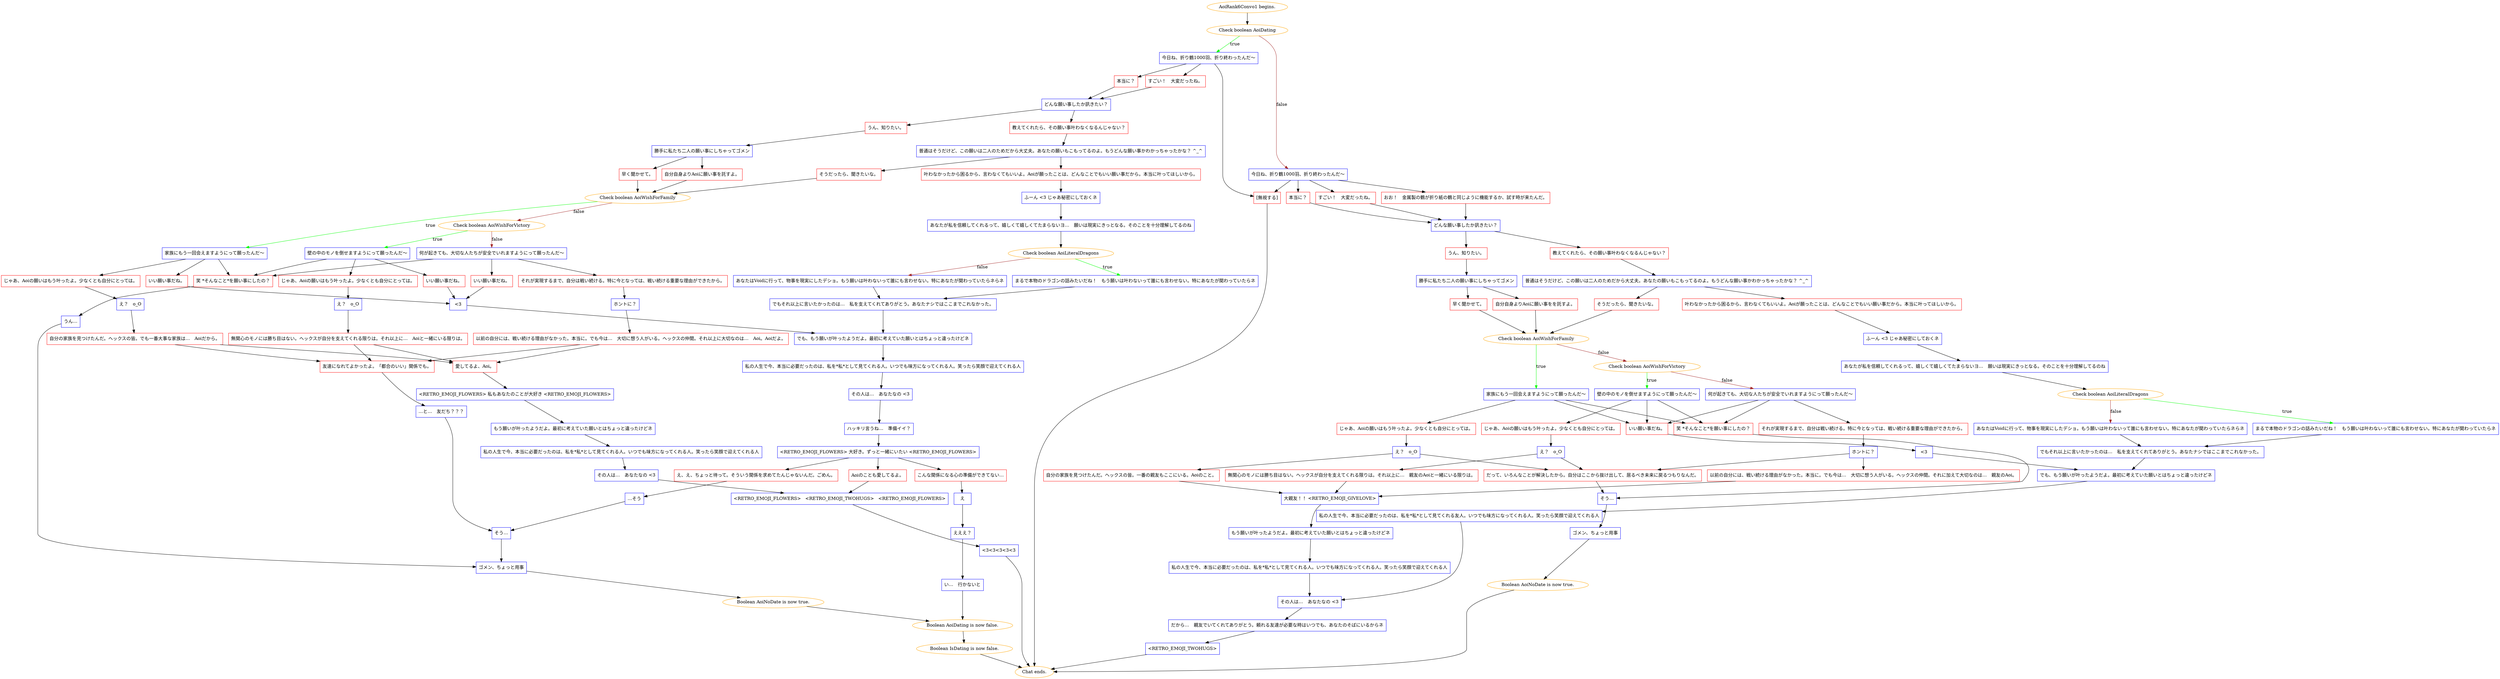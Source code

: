 digraph {
	"AoiRank6Convo1 begins." [color=orange];
		"AoiRank6Convo1 begins." -> j783435710;
	j783435710 [label="Check boolean AoiDating",color=orange];
		j783435710 -> j1449279971 [label=true,color=green];
		j783435710 -> j572639725 [label=false,color=brown];
	j1449279971 [label="今日ね、折り鶴1000羽、折り終わったんだ～",shape=box,color=blue];
		j1449279971 -> j975614115;
		j1449279971 -> j2678689867;
		j1449279971 -> j85835136;
	j572639725 [label="今日ね、折り鶴1000羽、折り終わったんだ～",shape=box,color=blue];
		j572639725 -> j3136418913;
		j572639725 -> j2219605971;
		j572639725 -> j51115809;
		j572639725 -> j85835136;
	j975614115 [label="本当に？",shape=box,color=red];
		j975614115 -> j580594961;
	j2678689867 [label="すごい！　大変だったね。",shape=box,color=red];
		j2678689867 -> j580594961;
	j85835136 [label="[無視する]",shape=box,color=red];
		j85835136 -> "Chat ends.";
	j3136418913 [label="おお！　金属製の鶴が折り紙の鶴と同じように機能するか、試す時が来たんだ。",shape=box,color=red];
		j3136418913 -> j4197458371;
	j2219605971 [label="本当に？",shape=box,color=red];
		j2219605971 -> j4197458371;
	j51115809 [label="すごい！　大変だったね。",shape=box,color=red];
		j51115809 -> j4197458371;
	j580594961 [label="どんな願い事したか訊きたい？",shape=box,color=blue];
		j580594961 -> j3957989787;
		j580594961 -> j3705348279;
	"Chat ends." [color=orange];
	j4197458371 [label="どんな願い事したか訊きたい？",shape=box,color=blue];
		j4197458371 -> j682021847;
		j4197458371 -> j1959546918;
	j3957989787 [label="教えてくれたら、その願い事叶わなくなるんじゃない？",shape=box,color=red];
		j3957989787 -> j317146494;
	j3705348279 [label="うん、知りたい。",shape=box,color=red];
		j3705348279 -> j3470725638;
	j682021847 [label="教えてくれたら、その願い事叶わなくなるんじゃない？",shape=box,color=red];
		j682021847 -> j1838139042;
	j1959546918 [label="うん、知りたい。",shape=box,color=red];
		j1959546918 -> j2644760168;
	j317146494 [label="普通はそうだけど、この願いは二人のためだから大丈夫。あなたの願いもこもってるのよ。もうどんな願い事かわかっちゃったかな？ ^_^",shape=box,color=blue];
		j317146494 -> j2435466890;
		j317146494 -> j1856642433;
	j3470725638 [label="勝手に私たち二人の願い事にしちゃってゴメン",shape=box,color=blue];
		j3470725638 -> j1910660144;
		j3470725638 -> j1753019236;
	j1838139042 [label="普通はそうだけど、この願いは二人のためだから大丈夫。あなたの願いもこもってるのよ。もうどんな願い事かわかっちゃったかな？ ^_^",shape=box,color=blue];
		j1838139042 -> j3744642829;
		j1838139042 -> j2396042108;
	j2644760168 [label="勝手に私たち二人の願い事にしちゃってゴメン",shape=box,color=blue];
		j2644760168 -> j3376944521;
		j2644760168 -> j4005050106;
	j2435466890 [label="叶わなかったから困るから、言わなくてもいいよ。Aoiが願ったことは、どんなことでもいい願い事だから。本当に叶ってほしいから。",shape=box,color=red];
		j2435466890 -> j1456165042;
	j1856642433 [label="そうだったら、聞きたいな。",shape=box,color=red];
		j1856642433 -> j3247860844;
	j1910660144 [label="自分自身よりAoiに願い事を託すよ。",shape=box,color=red];
		j1910660144 -> j3247860844;
	j1753019236 [label="早く聞かせて。",shape=box,color=red];
		j1753019236 -> j3247860844;
	j3744642829 [label="叶わなかったから困るから、言わなくてもいいよ。Aoiが願ったことは、どんなことでもいい願い事だから。本当に叶ってほしいから。",shape=box,color=red];
		j3744642829 -> j1084622877;
	j2396042108 [label="そうだったら、聞きたいな。",shape=box,color=red];
		j2396042108 -> j828909921;
	j3376944521 [label="自分自身よりAoiに願い事をを託すよ。",shape=box,color=red];
		j3376944521 -> j828909921;
	j4005050106 [label="早く聞かせて。",shape=box,color=red];
		j4005050106 -> j828909921;
	j1456165042 [label="ふーん <3 じゃあ秘密にしておくネ",shape=box,color=blue];
		j1456165042 -> j2358839524;
	j3247860844 [label="Check boolean AoiWishForFamily",color=orange];
		j3247860844 -> j3682208801 [label=true,color=green];
		j3247860844 -> j703318390 [label=false,color=brown];
	j1084622877 [label="ふーん <3 じゃあ秘密にしておくネ",shape=box,color=blue];
		j1084622877 -> j1014685062;
	j828909921 [label="Check boolean AoiWishForFamily",color=orange];
		j828909921 -> j309494805 [label=true,color=green];
		j828909921 -> j960399770 [label=false,color=brown];
	j2358839524 [label="あなたが私を信頼してくれるって、嬉しくて嬉しくてたまらないヨ…　願いは現実にきっとなる。そのことを十分理解してるのね",shape=box,color=blue];
		j2358839524 -> j115447101;
	j3682208801 [label="家族にもう一回会えますようにって願ったんだ～",shape=box,color=blue];
		j3682208801 -> j3821849471;
		j3682208801 -> j13738753;
		j3682208801 -> j2979933301;
	j703318390 [label="Check boolean AoiWishForVictory",color=orange];
		j703318390 -> j343626456 [label=true,color=green];
		j703318390 -> j50257679 [label=false,color=brown];
	j1014685062 [label="あなたが私を信頼してくれるって、嬉しくて嬉しくてたまらないヨ…　願いは現実にきっとなる。そのことを十分理解してるのね",shape=box,color=blue];
		j1014685062 -> j3584024800;
	j309494805 [label="家族にもう一回会えますようにって願ったんだ～",shape=box,color=blue];
		j309494805 -> j2020770048;
		j309494805 -> j1910440216;
		j309494805 -> j2146348900;
	j960399770 [label="Check boolean AoiWishForVictory",color=orange];
		j960399770 -> j2935707977 [label=true,color=green];
		j960399770 -> j1748503428 [label=false,color=brown];
	j115447101 [label="Check boolean AoiLiteralDragons",color=orange];
		j115447101 -> j508164060 [label=true,color=green];
		j115447101 -> j2164876462 [label=false,color=brown];
	j3821849471 [label="じゃあ、Aoiの願いはもう叶ったよ。少なくとも自分にとっては。",shape=box,color=red];
		j3821849471 -> j2935578649;
	j13738753 [label="いい願い事だね。",shape=box,color=red];
		j13738753 -> j1843921275;
	j2979933301 [label="笑 *そんなこと*を願い事にしたの？",shape=box,color=red];
		j2979933301 -> j3389163241;
	j343626456 [label="壁の中のモノを倒せますようにって願ったんだ～",shape=box,color=blue];
		j343626456 -> j3383763075;
		j343626456 -> j1909556471;
		j343626456 -> j2979933301;
	j50257679 [label="何が起きても、大切な人たちが安全でいれますようにって願ったんだ～",shape=box,color=blue];
		j50257679 -> j3004269041;
		j50257679 -> j1591631641;
		j50257679 -> j2979933301;
	j3584024800 [label="Check boolean AoiLiteralDragons",color=orange];
		j3584024800 -> j3699350247 [label=true,color=green];
		j3584024800 -> j3384693796 [label=false,color=brown];
	j2020770048 [label="じゃあ、Aoiの願いはもう叶ったよ。少なくとも自分にとっては。",shape=box,color=red];
		j2020770048 -> j1964541713;
	j1910440216 [label="いい願い事だね。",shape=box,color=red];
		j1910440216 -> j4011652926;
	j2146348900 [label="笑 *そんなこと*を願い事にしたの？",shape=box,color=red];
		j2146348900 -> j1096134593;
	j2935707977 [label="壁の中のモノを倒せますようにって願ったんだ～",shape=box,color=blue];
		j2935707977 -> j2601895494;
		j2935707977 -> j1910440216;
		j2935707977 -> j2146348900;
	j1748503428 [label="何が起きても、大切な人たちが安全でいれますようにって願ったんだ～",shape=box,color=blue];
		j1748503428 -> j2698901778;
		j1748503428 -> j1910440216;
		j1748503428 -> j2146348900;
	j508164060 [label="まるで本物のドラゴンの話みたいだね！　もう願いは叶わないって誰にも言わせない。特にあなたが関わっていたらネ",shape=box,color=blue];
		j508164060 -> j144166823;
	j2164876462 [label="あなたはVoidに行って、物事を現実にしたデショ。もう願いは叶わないって誰にも言わせない。特にあなたが関わっていたらネらネ",shape=box,color=blue];
		j2164876462 -> j144166823;
	j2935578649 [label="え？　o_O",shape=box,color=blue];
		j2935578649 -> j4260323990;
	j1843921275 [label="<3",shape=box,color=blue];
		j1843921275 -> j1792129880;
	j3389163241 [label="うん…",shape=box,color=blue];
		j3389163241 -> j3269986432;
	j3383763075 [label="じゃあ、Aoiの願いはもう叶ったよ。少なくとも自分にとっては。",shape=box,color=red];
		j3383763075 -> j4010067969;
	j1909556471 [label="いい願い事だね。",shape=box,color=red];
		j1909556471 -> j1843921275;
	j3004269041 [label="それが実現するまで、自分は戦い続ける。特に今となっては、戦い続ける重要な理由ができたから。",shape=box,color=red];
		j3004269041 -> j1061764508;
	j1591631641 [label="いい願い事だね。",shape=box,color=red];
		j1591631641 -> j1843921275;
	j3699350247 [label="まるで本物のドラゴンの話みたいだね！　もう願いは叶わないって誰にも言わせない。特にあなたが関わっていたらネ",shape=box,color=blue];
		j3699350247 -> j4092446557;
	j3384693796 [label="あなたはVoidに行って、物事を現実にしたデショ。もう願いは叶わないって誰にも言わせない。特にあなたが関わっていたらネらネ",shape=box,color=blue];
		j3384693796 -> j4092446557;
	j1964541713 [label="え？　o_O",shape=box,color=blue];
		j1964541713 -> j3357405239;
		j1964541713 -> j4181764558;
	j4011652926 [label="<3",shape=box,color=blue];
		j4011652926 -> j824049336;
	j1096134593 [label="そう…",shape=box,color=blue];
		j1096134593 -> j1031715323;
	j2601895494 [label="じゃあ、Aoiの願いはもう叶ったよ。少なくとも自分にとっては。",shape=box,color=red];
		j2601895494 -> j4093590078;
	j2698901778 [label="それが実現するまで、自分は戦い続ける。特に今となっては、戦い続ける重要な理由ができたから。",shape=box,color=red];
		j2698901778 -> j2143241352;
	j144166823 [label="でもそれ以上に言いたかったのは…　私を支えてくれてありがとう。あなたナシではここまでこれなかった。",shape=box,color=blue];
		j144166823 -> j1792129880;
	j4260323990 [label="自分の家族を見つけたんだ。ヘックスの皆。でも一番大事な家族は…　Aoiだから。",shape=box,color=red];
		j4260323990 -> j1479207382;
		j4260323990 -> j785797422;
	j1792129880 [label="でも、もう願いが叶ったようだよ。最初に考えていた願いとはちょっと違ったけどネ",shape=box,color=blue];
		j1792129880 -> j20913243;
	j3269986432 [label="ゴメン、ちょっと用事",shape=box,color=blue];
		j3269986432 -> j2447544522;
	j4010067969 [label="え？　o_O",shape=box,color=blue];
		j4010067969 -> j2184997101;
	j1061764508 [label="ホントに？",shape=box,color=blue];
		j1061764508 -> j4248051603;
	j4092446557 [label="でもそれ以上に言いたかったのは…　私を支えてくれてありがとう。あなたナシではここまでこれなかった。",shape=box,color=blue];
		j4092446557 -> j824049336;
	j3357405239 [label="自分の家族を見つけたんだ。ヘックスの皆。一番の親友もここにいる。Aoiのこと。",shape=box,color=red];
		j3357405239 -> j1950368314;
	j4181764558 [label="だって、いろんなことが解決したから。自分はここから抜け出して、居るべき未来に戻るつもりなんだ。",shape=box,color=red];
		j4181764558 -> j1096134593;
	j824049336 [label="でも、もう願いが叶ったようだよ。最初に考えていた願いとはちょっと違ったけどネ",shape=box,color=blue];
		j824049336 -> j2283224617;
	j1031715323 [label="ゴメン、ちょっと用事",shape=box,color=blue];
		j1031715323 -> j2246494386;
	j4093590078 [label="え？　o_O",shape=box,color=blue];
		j4093590078 -> j1620442391;
		j4093590078 -> j4181764558;
	j2143241352 [label="ホントに？",shape=box,color=blue];
		j2143241352 -> j3430821952;
		j2143241352 -> j4181764558;
	j1479207382 [label="愛してるよ、Aoi。",shape=box,color=red];
		j1479207382 -> j3118457547;
	j785797422 [label="友達になれてよかったよ。「都合のいい」関係でも。",shape=box,color=red];
		j785797422 -> j821564434;
	j20913243 [label="私の人生で今、本当に必要だったのは、私を*私*として見てくれる人。いつでも味方になってくれる人。笑ったら笑顔で迎えてくれる人",shape=box,color=blue];
		j20913243 -> j2498797447;
	j2447544522 [label="Boolean AoiNoDate is now true.",color=orange];
		j2447544522 -> j2417470976;
	j2184997101 [label="無関心のモノには勝ち目はない。ヘックスが自分を支えてくれる限りは。それ以上に…　Aoiと一緒にいる限りは。",shape=box,color=red];
		j2184997101 -> j1479207382;
		j2184997101 -> j785797422;
	j4248051603 [label="以前の自分には、戦い続ける理由がなかった。本当に。でも今は…　大切に想う人がいる。ヘックスの仲間。それ以上に大切なのは…　Aoi。Aoiだよ。",shape=box,color=red];
		j4248051603 -> j1479207382;
		j4248051603 -> j785797422;
	j1950368314 [label="大親友！！ <RETRO_EMOJI_GIVELOVE>",shape=box,color=blue];
		j1950368314 -> j3027538397;
	j2283224617 [label="私の人生で今、本当に必要だったのは、私を*私*として見てくれる友人。いつでも味方になってくれる人。笑ったら笑顔で迎えてくれる人",shape=box,color=blue];
		j2283224617 -> j3880067586;
	j2246494386 [label="Boolean AoiNoDate is now true.",color=orange];
		j2246494386 -> "Chat ends.";
	j1620442391 [label="無関心のモノには勝ち目はない。ヘックスが自分を支えてくれる限りは。それ以上に…　親友のAoiと一緒にいる限りは。",shape=box,color=red];
		j1620442391 -> j1950368314;
	j3430821952 [label="以前の自分には、戦い続ける理由がなかった。本当に。でも今は…　大切に想う人がいる。ヘックスの仲間。それに加えて大切なのは…　親友のAoi。",shape=box,color=red];
		j3430821952 -> j1950368314;
	j3118457547 [label="<RETRO_EMOJI_FLOWERS> 私もあなたのことが大好き <RETRO_EMOJI_FLOWERS>",shape=box,color=blue];
		j3118457547 -> j1149409267;
	j821564434 [label="…と…　友だち？？？",shape=box,color=blue];
		j821564434 -> j2727569017;
	j2498797447 [label="その人は…　あなたなの <3",shape=box,color=blue];
		j2498797447 -> j3270424459;
	j2417470976 [label="Boolean AoiDating is now false.",color=orange];
		j2417470976 -> j178902881;
	j3027538397 [label="もう願いが叶ったようだよ。最初に考えていた願いとはちょっと違ったけどネ",shape=box,color=blue];
		j3027538397 -> j3222435514;
	j3880067586 [label="その人は…　あなたなの <3",shape=box,color=blue];
		j3880067586 -> j2134140333;
	j1149409267 [label="もう願いが叶ったようだよ。最初に考えていた願いとはちょっと違ったけどネ",shape=box,color=blue];
		j1149409267 -> j2285075679;
	j2727569017 [label="そう…",shape=box,color=blue];
		j2727569017 -> j3269986432;
	j3270424459 [label="ハッキリ言うね…　準備イイ？",shape=box,color=blue];
		j3270424459 -> j2467012236;
	j178902881 [label="Boolean IsDating is now false.",color=orange];
		j178902881 -> "Chat ends.";
	j3222435514 [label="私の人生で今、本当に必要だったのは、私を*私*として見てくれる人。いつでも味方になってくれる人。笑ったら笑顔で迎えてくれる人",shape=box,color=blue];
		j3222435514 -> j3880067586;
	j2134140333 [label="だから…　親友でいてくれてありがとう。頼れる友達が必要な時はいつでも、あなたのそばにいるからネ",shape=box,color=blue];
		j2134140333 -> j2792338544;
	j2285075679 [label="私の人生で今、本当に必要だったのは、私を*私*として見てくれる人。いつでも味方になってくれる人。笑ったら笑顔で迎えてくれる人",shape=box,color=blue];
		j2285075679 -> j492199775;
	j2467012236 [label="<RETRO_EMOJI_FLOWERS> 大好き。ずっと一緒にいたい <RETRO_EMOJI_FLOWERS>",shape=box,color=blue];
		j2467012236 -> j462866966;
		j2467012236 -> j3654847555;
		j2467012236 -> j1402678680;
	j2792338544 [label="<RETRO_EMOJI_TWOHUGS>",shape=box,color=blue];
		j2792338544 -> "Chat ends.";
	j492199775 [label="その人は…　あなたなの <3",shape=box,color=blue];
		j492199775 -> j3358652932;
	j462866966 [label="Aoiのことも愛してるよ。",shape=box,color=red];
		j462866966 -> j3358652932;
	j3654847555 [label="こんな関係になる心の準備ができてない…",shape=box,color=red];
		j3654847555 -> j235564349;
	j1402678680 [label="え、え、ちょっと待って。そういう関係を求めてたんじゃないんだ。ごめん。",shape=box,color=red];
		j1402678680 -> j916660623;
	j3358652932 [label="<RETRO_EMOJI_FLOWERS>   <RETRO_EMOJI_TWOHUGS>   <RETRO_EMOJI_FLOWERS>",shape=box,color=blue];
		j3358652932 -> j492764616;
	j235564349 [label="え",shape=box,color=blue];
		j235564349 -> j2055408433;
	j916660623 [label="…そう",shape=box,color=blue];
		j916660623 -> j2727569017;
	j492764616 [label="<3<3<3<3<3",shape=box,color=blue];
		j492764616 -> "Chat ends.";
	j2055408433 [label="えええ？",shape=box,color=blue];
		j2055408433 -> j287938762;
	j287938762 [label="い…　行かないと",shape=box,color=blue];
		j287938762 -> j2417470976;
}